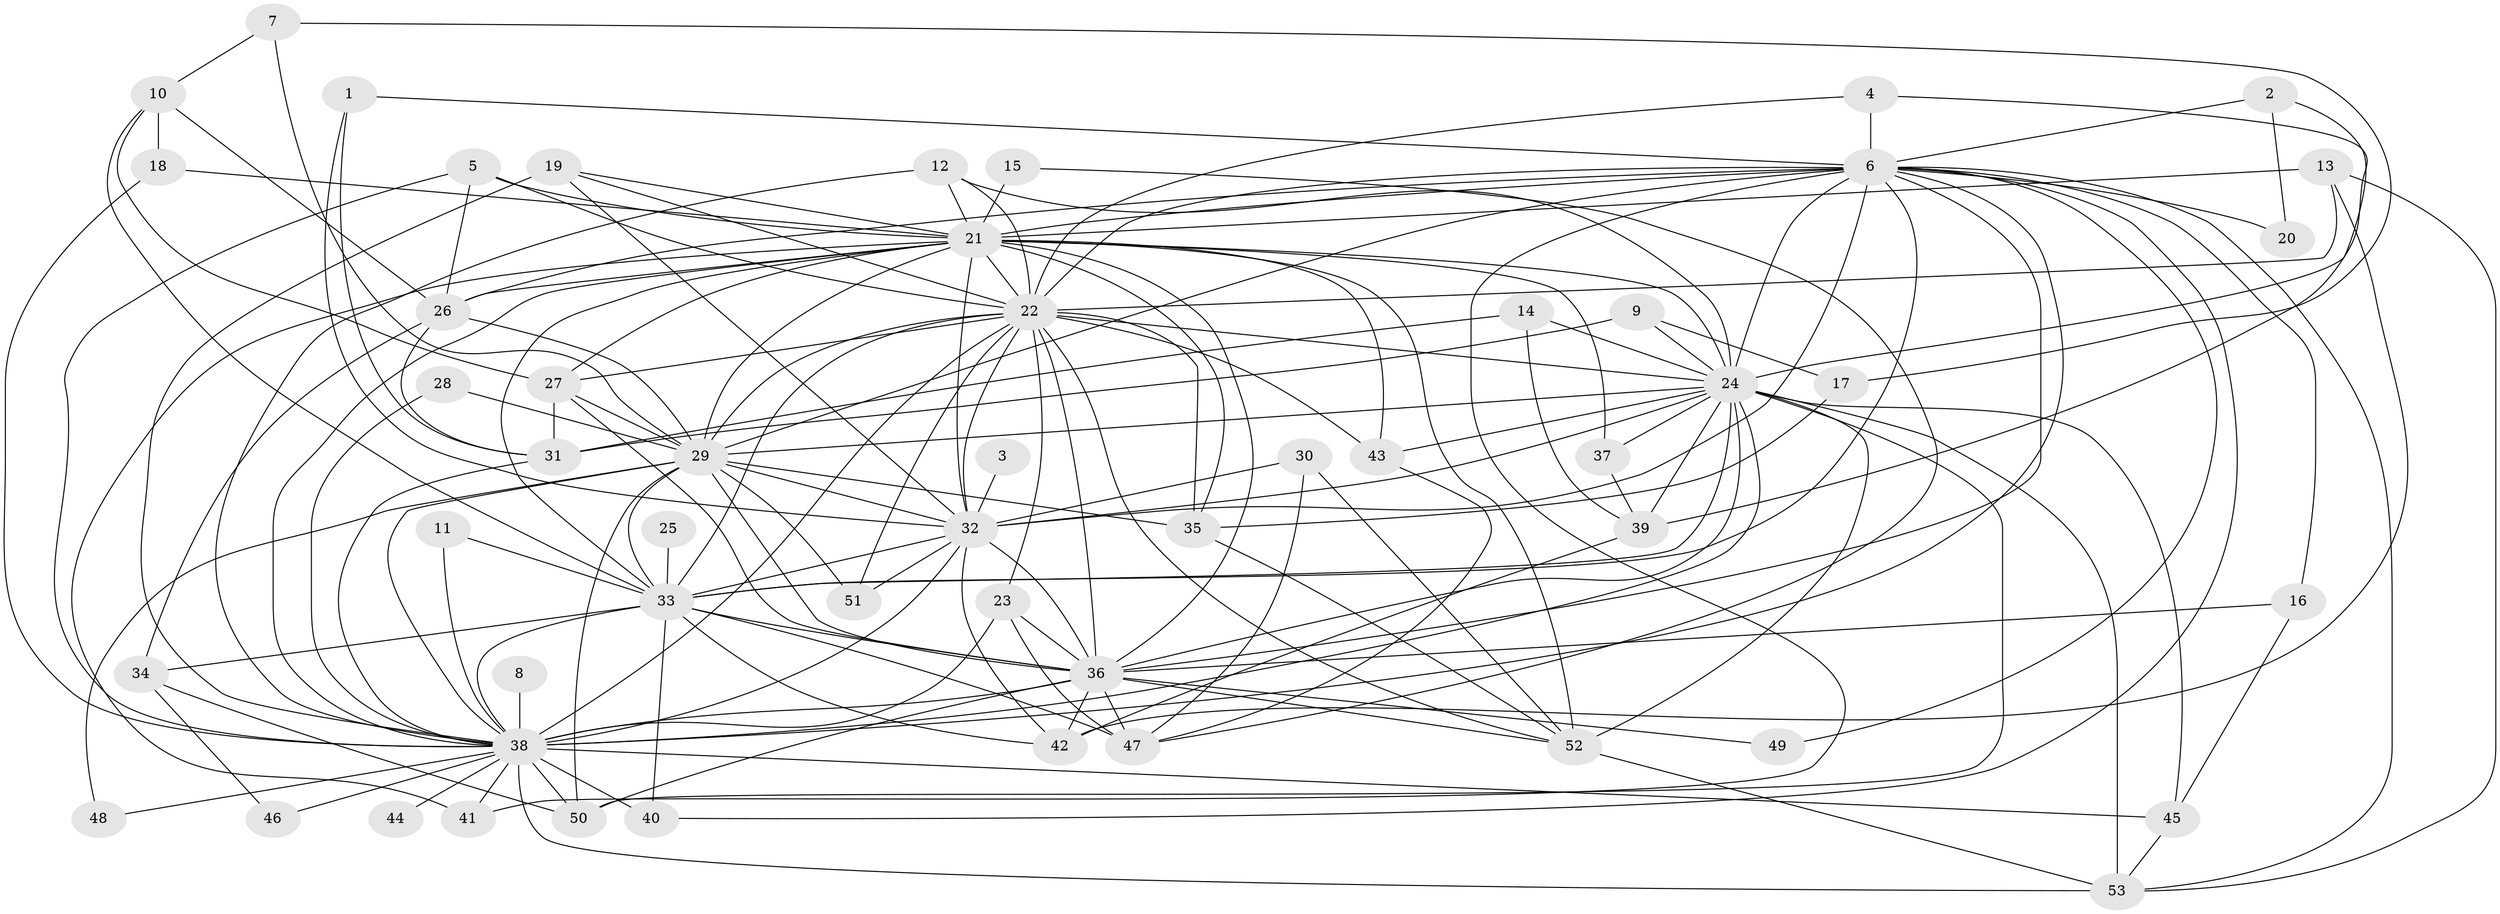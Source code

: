 // original degree distribution, {20: 0.015267175572519083, 23: 0.015267175572519083, 35: 0.007633587786259542, 22: 0.007633587786259542, 29: 0.007633587786259542, 21: 0.007633587786259542, 17: 0.007633587786259542, 26: 0.007633587786259542, 3: 0.24427480916030533, 4: 0.08396946564885496, 2: 0.5038167938931297, 7: 0.007633587786259542, 5: 0.05343511450381679, 6: 0.030534351145038167}
// Generated by graph-tools (version 1.1) at 2025/36/03/04/25 23:36:19]
// undirected, 53 vertices, 159 edges
graph export_dot {
  node [color=gray90,style=filled];
  1;
  2;
  3;
  4;
  5;
  6;
  7;
  8;
  9;
  10;
  11;
  12;
  13;
  14;
  15;
  16;
  17;
  18;
  19;
  20;
  21;
  22;
  23;
  24;
  25;
  26;
  27;
  28;
  29;
  30;
  31;
  32;
  33;
  34;
  35;
  36;
  37;
  38;
  39;
  40;
  41;
  42;
  43;
  44;
  45;
  46;
  47;
  48;
  49;
  50;
  51;
  52;
  53;
  1 -- 6 [weight=1.0];
  1 -- 31 [weight=1.0];
  1 -- 32 [weight=1.0];
  2 -- 6 [weight=1.0];
  2 -- 20 [weight=1.0];
  2 -- 24 [weight=1.0];
  3 -- 32 [weight=1.0];
  4 -- 6 [weight=1.0];
  4 -- 22 [weight=1.0];
  4 -- 39 [weight=1.0];
  5 -- 21 [weight=1.0];
  5 -- 22 [weight=1.0];
  5 -- 26 [weight=1.0];
  5 -- 38 [weight=1.0];
  6 -- 16 [weight=1.0];
  6 -- 20 [weight=1.0];
  6 -- 21 [weight=3.0];
  6 -- 22 [weight=1.0];
  6 -- 24 [weight=2.0];
  6 -- 26 [weight=1.0];
  6 -- 29 [weight=2.0];
  6 -- 32 [weight=1.0];
  6 -- 33 [weight=1.0];
  6 -- 36 [weight=4.0];
  6 -- 38 [weight=1.0];
  6 -- 40 [weight=1.0];
  6 -- 41 [weight=1.0];
  6 -- 49 [weight=1.0];
  6 -- 53 [weight=1.0];
  7 -- 10 [weight=1.0];
  7 -- 17 [weight=1.0];
  7 -- 29 [weight=1.0];
  8 -- 38 [weight=1.0];
  9 -- 17 [weight=1.0];
  9 -- 24 [weight=1.0];
  9 -- 31 [weight=1.0];
  10 -- 18 [weight=1.0];
  10 -- 26 [weight=1.0];
  10 -- 27 [weight=1.0];
  10 -- 33 [weight=1.0];
  11 -- 33 [weight=1.0];
  11 -- 38 [weight=1.0];
  12 -- 21 [weight=1.0];
  12 -- 22 [weight=1.0];
  12 -- 24 [weight=1.0];
  12 -- 38 [weight=1.0];
  13 -- 21 [weight=1.0];
  13 -- 22 [weight=1.0];
  13 -- 42 [weight=1.0];
  13 -- 53 [weight=1.0];
  14 -- 24 [weight=1.0];
  14 -- 31 [weight=1.0];
  14 -- 39 [weight=1.0];
  15 -- 21 [weight=1.0];
  15 -- 47 [weight=1.0];
  16 -- 36 [weight=1.0];
  16 -- 45 [weight=1.0];
  17 -- 35 [weight=1.0];
  18 -- 21 [weight=1.0];
  18 -- 38 [weight=1.0];
  19 -- 21 [weight=1.0];
  19 -- 22 [weight=1.0];
  19 -- 32 [weight=1.0];
  19 -- 38 [weight=1.0];
  21 -- 22 [weight=1.0];
  21 -- 24 [weight=2.0];
  21 -- 26 [weight=2.0];
  21 -- 27 [weight=1.0];
  21 -- 29 [weight=1.0];
  21 -- 32 [weight=1.0];
  21 -- 33 [weight=2.0];
  21 -- 35 [weight=1.0];
  21 -- 36 [weight=3.0];
  21 -- 37 [weight=1.0];
  21 -- 38 [weight=1.0];
  21 -- 41 [weight=1.0];
  21 -- 43 [weight=1.0];
  21 -- 52 [weight=1.0];
  22 -- 23 [weight=1.0];
  22 -- 24 [weight=1.0];
  22 -- 27 [weight=1.0];
  22 -- 29 [weight=1.0];
  22 -- 32 [weight=1.0];
  22 -- 33 [weight=1.0];
  22 -- 35 [weight=1.0];
  22 -- 36 [weight=4.0];
  22 -- 38 [weight=2.0];
  22 -- 43 [weight=1.0];
  22 -- 51 [weight=1.0];
  22 -- 52 [weight=1.0];
  23 -- 36 [weight=1.0];
  23 -- 38 [weight=1.0];
  23 -- 47 [weight=1.0];
  24 -- 29 [weight=1.0];
  24 -- 32 [weight=1.0];
  24 -- 33 [weight=1.0];
  24 -- 36 [weight=2.0];
  24 -- 37 [weight=1.0];
  24 -- 38 [weight=1.0];
  24 -- 39 [weight=1.0];
  24 -- 43 [weight=1.0];
  24 -- 45 [weight=1.0];
  24 -- 50 [weight=1.0];
  24 -- 52 [weight=2.0];
  24 -- 53 [weight=2.0];
  25 -- 33 [weight=1.0];
  26 -- 29 [weight=1.0];
  26 -- 31 [weight=1.0];
  26 -- 34 [weight=2.0];
  27 -- 29 [weight=1.0];
  27 -- 31 [weight=1.0];
  27 -- 36 [weight=1.0];
  28 -- 29 [weight=1.0];
  28 -- 38 [weight=1.0];
  29 -- 32 [weight=1.0];
  29 -- 33 [weight=1.0];
  29 -- 35 [weight=2.0];
  29 -- 36 [weight=3.0];
  29 -- 38 [weight=1.0];
  29 -- 48 [weight=1.0];
  29 -- 50 [weight=1.0];
  29 -- 51 [weight=1.0];
  30 -- 32 [weight=1.0];
  30 -- 47 [weight=1.0];
  30 -- 52 [weight=1.0];
  31 -- 38 [weight=1.0];
  32 -- 33 [weight=3.0];
  32 -- 36 [weight=2.0];
  32 -- 38 [weight=2.0];
  32 -- 42 [weight=1.0];
  32 -- 51 [weight=1.0];
  33 -- 34 [weight=1.0];
  33 -- 36 [weight=4.0];
  33 -- 38 [weight=2.0];
  33 -- 40 [weight=1.0];
  33 -- 42 [weight=1.0];
  33 -- 47 [weight=1.0];
  34 -- 46 [weight=1.0];
  34 -- 50 [weight=2.0];
  35 -- 52 [weight=1.0];
  36 -- 38 [weight=2.0];
  36 -- 42 [weight=1.0];
  36 -- 47 [weight=2.0];
  36 -- 49 [weight=1.0];
  36 -- 50 [weight=2.0];
  36 -- 52 [weight=1.0];
  37 -- 39 [weight=1.0];
  38 -- 40 [weight=2.0];
  38 -- 41 [weight=1.0];
  38 -- 44 [weight=1.0];
  38 -- 45 [weight=1.0];
  38 -- 46 [weight=1.0];
  38 -- 48 [weight=1.0];
  38 -- 50 [weight=1.0];
  38 -- 53 [weight=2.0];
  39 -- 42 [weight=1.0];
  43 -- 47 [weight=1.0];
  45 -- 53 [weight=2.0];
  52 -- 53 [weight=1.0];
}
